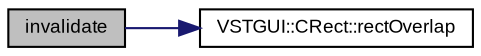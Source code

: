 digraph "invalidate"
{
  bgcolor="transparent";
  edge [fontname="Arial",fontsize="9",labelfontname="Arial",labelfontsize="9"];
  node [fontname="Arial",fontsize="9",shape=record];
  rankdir="LR";
  Node1 [label="invalidate",height=0.2,width=0.4,color="black", fillcolor="grey75", style="filled" fontcolor="black"];
  Node1 -> Node2 [color="midnightblue",fontsize="9",style="solid",fontname="Arial"];
  Node2 [label="VSTGUI::CRect::rectOverlap",height=0.2,width=0.4,color="black",URL="$struct_v_s_t_g_u_i_1_1_c_rect.html#a55ac47ed5972c5f2baeffa332dab10f8"];
}
